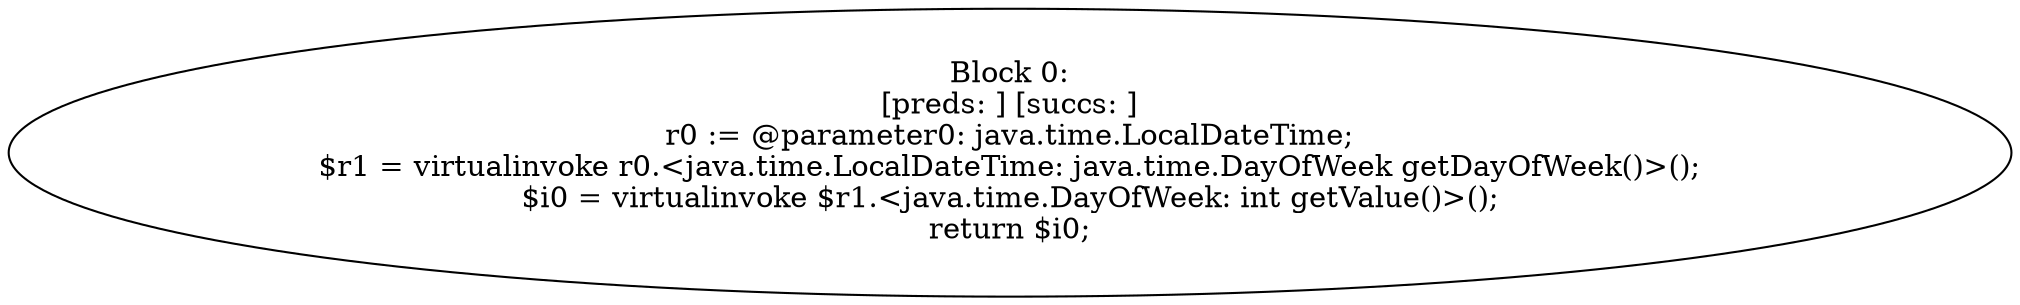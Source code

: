 digraph "unitGraph" {
    "Block 0:
[preds: ] [succs: ]
r0 := @parameter0: java.time.LocalDateTime;
$r1 = virtualinvoke r0.<java.time.LocalDateTime: java.time.DayOfWeek getDayOfWeek()>();
$i0 = virtualinvoke $r1.<java.time.DayOfWeek: int getValue()>();
return $i0;
"
}
